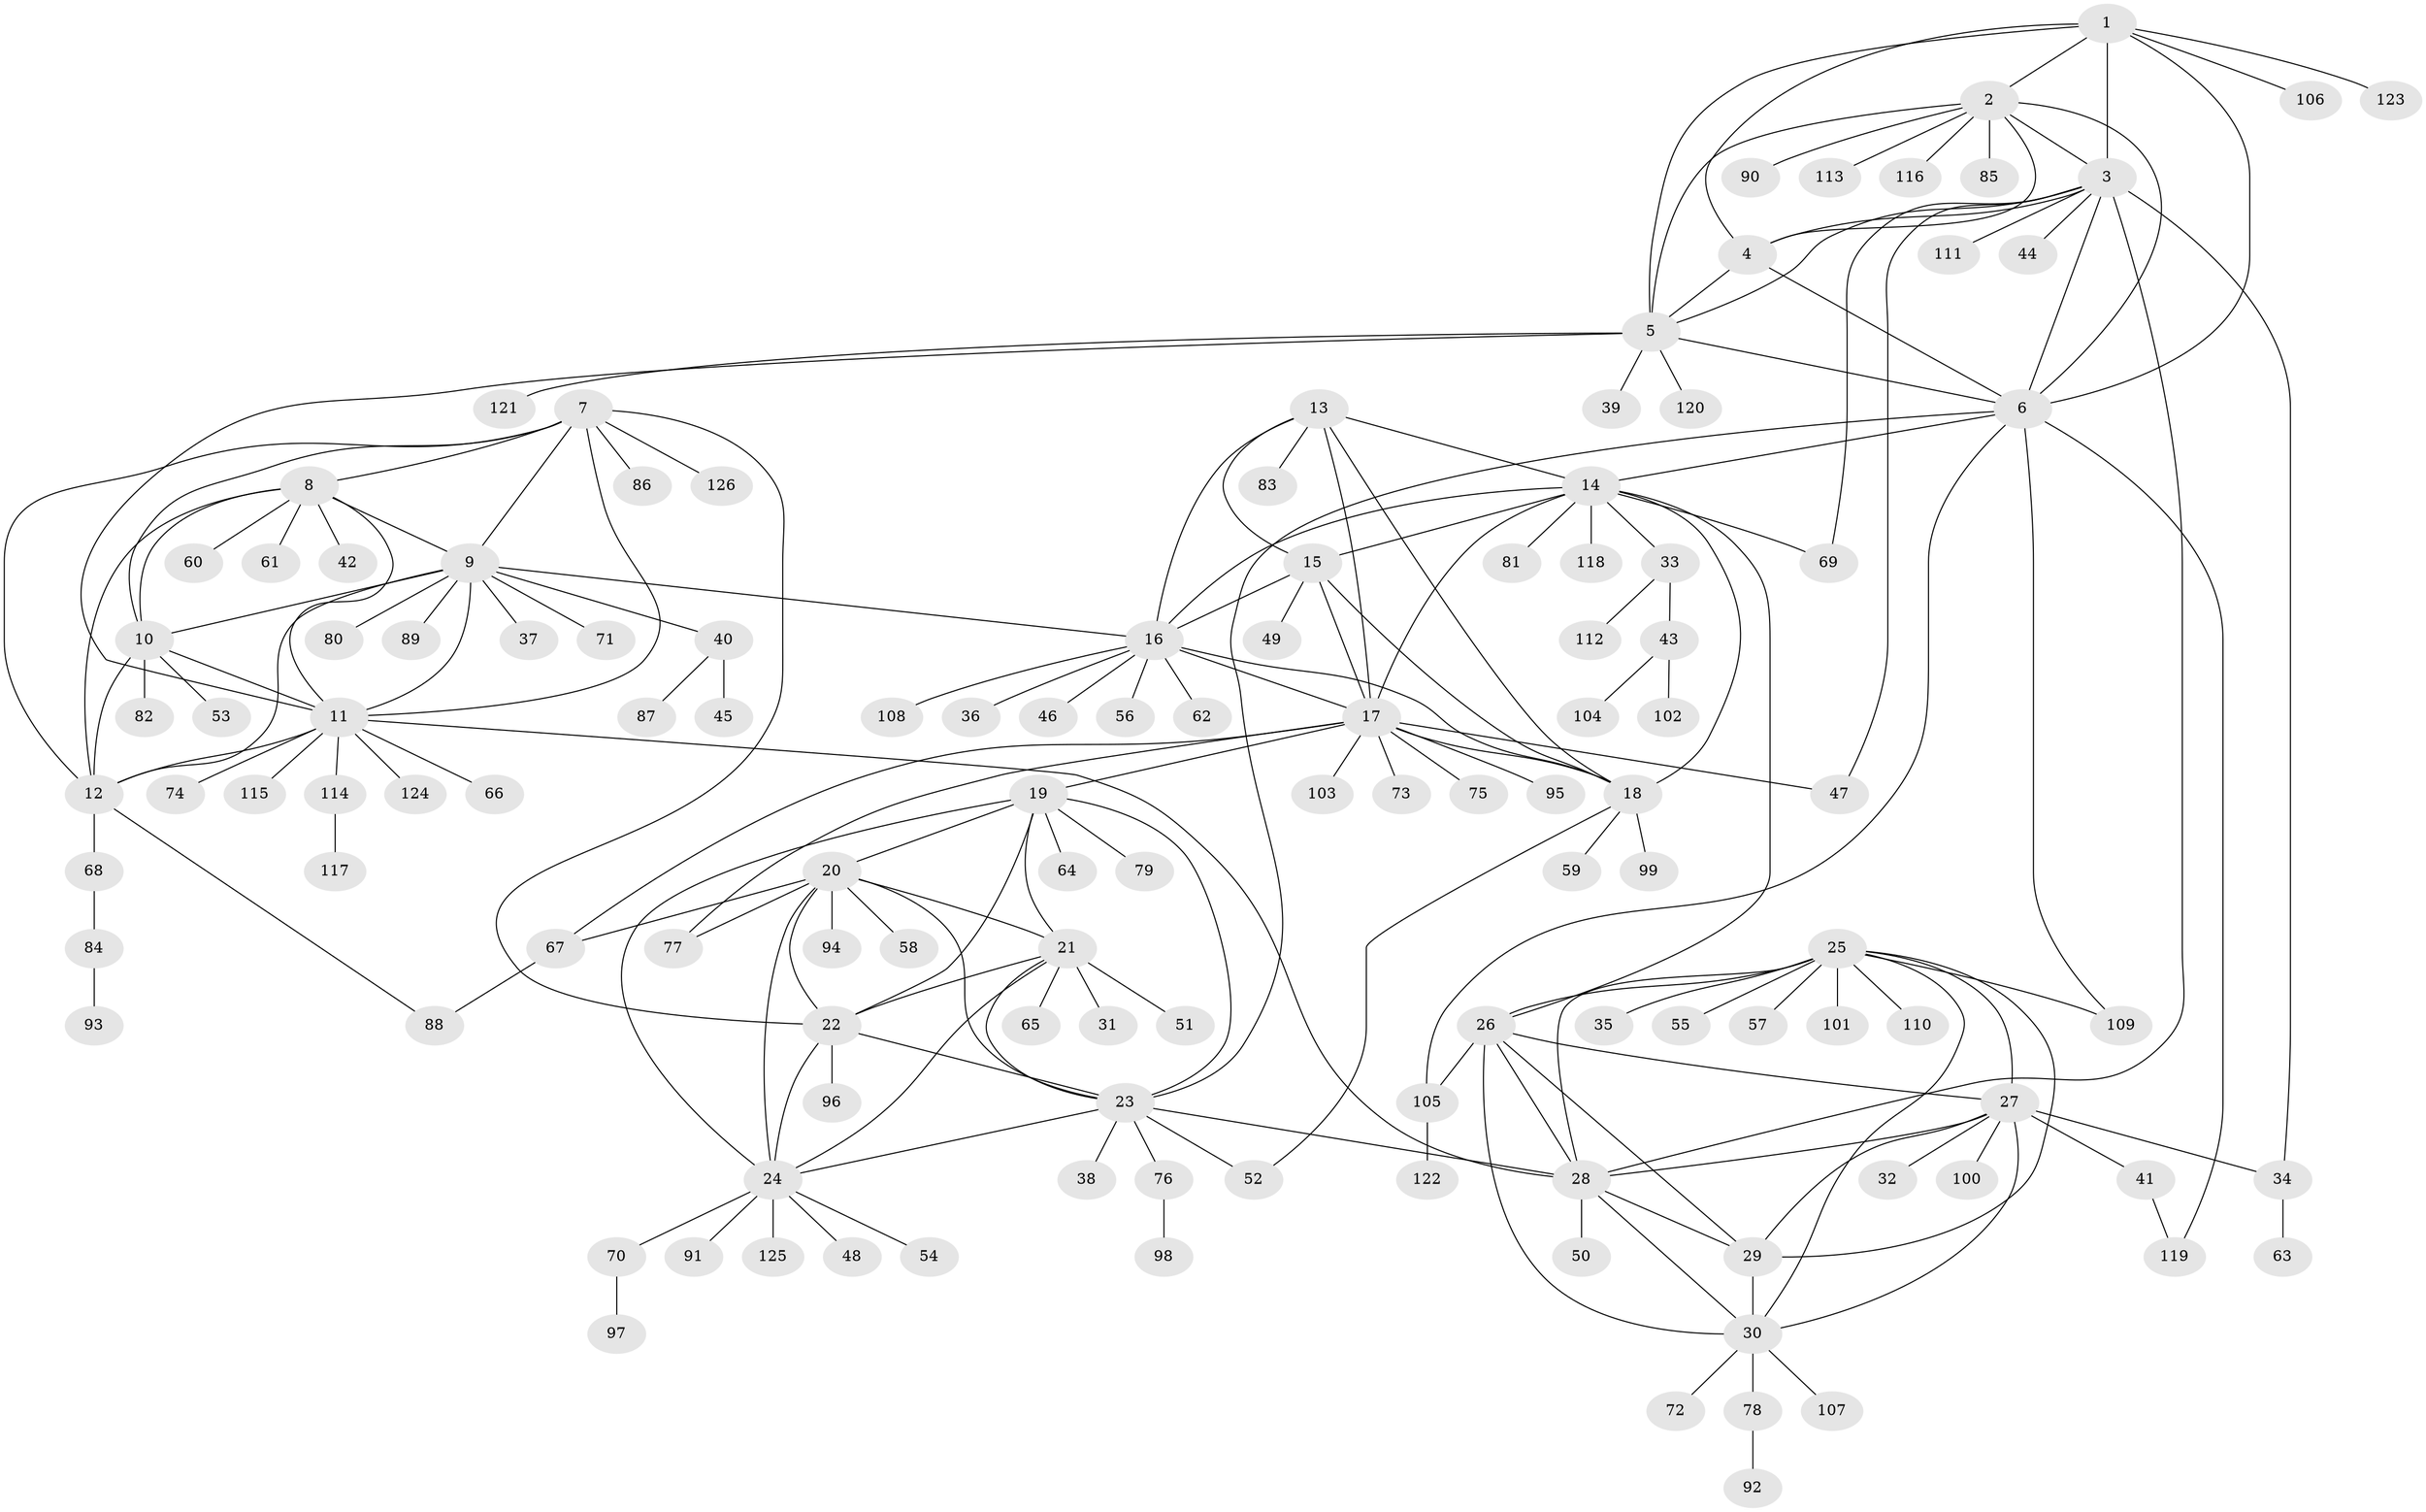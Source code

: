 // coarse degree distribution, {5: 0.06, 7: 0.05, 9: 0.02, 4: 0.02, 13: 0.01, 17: 0.01, 6: 0.03, 11: 0.01, 10: 0.01, 12: 0.03, 8: 0.01, 1: 0.62, 2: 0.1, 3: 0.02}
// Generated by graph-tools (version 1.1) at 2025/42/03/06/25 10:42:13]
// undirected, 126 vertices, 191 edges
graph export_dot {
graph [start="1"]
  node [color=gray90,style=filled];
  1;
  2;
  3;
  4;
  5;
  6;
  7;
  8;
  9;
  10;
  11;
  12;
  13;
  14;
  15;
  16;
  17;
  18;
  19;
  20;
  21;
  22;
  23;
  24;
  25;
  26;
  27;
  28;
  29;
  30;
  31;
  32;
  33;
  34;
  35;
  36;
  37;
  38;
  39;
  40;
  41;
  42;
  43;
  44;
  45;
  46;
  47;
  48;
  49;
  50;
  51;
  52;
  53;
  54;
  55;
  56;
  57;
  58;
  59;
  60;
  61;
  62;
  63;
  64;
  65;
  66;
  67;
  68;
  69;
  70;
  71;
  72;
  73;
  74;
  75;
  76;
  77;
  78;
  79;
  80;
  81;
  82;
  83;
  84;
  85;
  86;
  87;
  88;
  89;
  90;
  91;
  92;
  93;
  94;
  95;
  96;
  97;
  98;
  99;
  100;
  101;
  102;
  103;
  104;
  105;
  106;
  107;
  108;
  109;
  110;
  111;
  112;
  113;
  114;
  115;
  116;
  117;
  118;
  119;
  120;
  121;
  122;
  123;
  124;
  125;
  126;
  1 -- 2;
  1 -- 3;
  1 -- 4;
  1 -- 5;
  1 -- 6;
  1 -- 106;
  1 -- 123;
  2 -- 3;
  2 -- 4;
  2 -- 5;
  2 -- 6;
  2 -- 85;
  2 -- 90;
  2 -- 113;
  2 -- 116;
  3 -- 4;
  3 -- 5;
  3 -- 6;
  3 -- 28;
  3 -- 34;
  3 -- 44;
  3 -- 47;
  3 -- 69;
  3 -- 111;
  4 -- 5;
  4 -- 6;
  5 -- 6;
  5 -- 11;
  5 -- 39;
  5 -- 120;
  5 -- 121;
  6 -- 14;
  6 -- 23;
  6 -- 105;
  6 -- 109;
  6 -- 119;
  7 -- 8;
  7 -- 9;
  7 -- 10;
  7 -- 11;
  7 -- 12;
  7 -- 22;
  7 -- 86;
  7 -- 126;
  8 -- 9;
  8 -- 10;
  8 -- 11;
  8 -- 12;
  8 -- 42;
  8 -- 60;
  8 -- 61;
  9 -- 10;
  9 -- 11;
  9 -- 12;
  9 -- 16;
  9 -- 37;
  9 -- 40;
  9 -- 71;
  9 -- 80;
  9 -- 89;
  10 -- 11;
  10 -- 12;
  10 -- 53;
  10 -- 82;
  11 -- 12;
  11 -- 28;
  11 -- 66;
  11 -- 74;
  11 -- 114;
  11 -- 115;
  11 -- 124;
  12 -- 68;
  12 -- 88;
  13 -- 14;
  13 -- 15;
  13 -- 16;
  13 -- 17;
  13 -- 18;
  13 -- 83;
  14 -- 15;
  14 -- 16;
  14 -- 17;
  14 -- 18;
  14 -- 26;
  14 -- 33;
  14 -- 69;
  14 -- 81;
  14 -- 118;
  15 -- 16;
  15 -- 17;
  15 -- 18;
  15 -- 49;
  16 -- 17;
  16 -- 18;
  16 -- 36;
  16 -- 46;
  16 -- 56;
  16 -- 62;
  16 -- 108;
  17 -- 18;
  17 -- 19;
  17 -- 47;
  17 -- 67;
  17 -- 73;
  17 -- 75;
  17 -- 77;
  17 -- 95;
  17 -- 103;
  18 -- 52;
  18 -- 59;
  18 -- 99;
  19 -- 20;
  19 -- 21;
  19 -- 22;
  19 -- 23;
  19 -- 24;
  19 -- 64;
  19 -- 79;
  20 -- 21;
  20 -- 22;
  20 -- 23;
  20 -- 24;
  20 -- 58;
  20 -- 67;
  20 -- 77;
  20 -- 94;
  21 -- 22;
  21 -- 23;
  21 -- 24;
  21 -- 31;
  21 -- 51;
  21 -- 65;
  22 -- 23;
  22 -- 24;
  22 -- 96;
  23 -- 24;
  23 -- 28;
  23 -- 38;
  23 -- 52;
  23 -- 76;
  24 -- 48;
  24 -- 54;
  24 -- 70;
  24 -- 91;
  24 -- 125;
  25 -- 26;
  25 -- 27;
  25 -- 28;
  25 -- 29;
  25 -- 30;
  25 -- 35;
  25 -- 55;
  25 -- 57;
  25 -- 101;
  25 -- 109;
  25 -- 110;
  26 -- 27;
  26 -- 28;
  26 -- 29;
  26 -- 30;
  26 -- 105;
  27 -- 28;
  27 -- 29;
  27 -- 30;
  27 -- 32;
  27 -- 34;
  27 -- 41;
  27 -- 100;
  28 -- 29;
  28 -- 30;
  28 -- 50;
  29 -- 30;
  30 -- 72;
  30 -- 78;
  30 -- 107;
  33 -- 43;
  33 -- 112;
  34 -- 63;
  40 -- 45;
  40 -- 87;
  41 -- 119;
  43 -- 102;
  43 -- 104;
  67 -- 88;
  68 -- 84;
  70 -- 97;
  76 -- 98;
  78 -- 92;
  84 -- 93;
  105 -- 122;
  114 -- 117;
}
